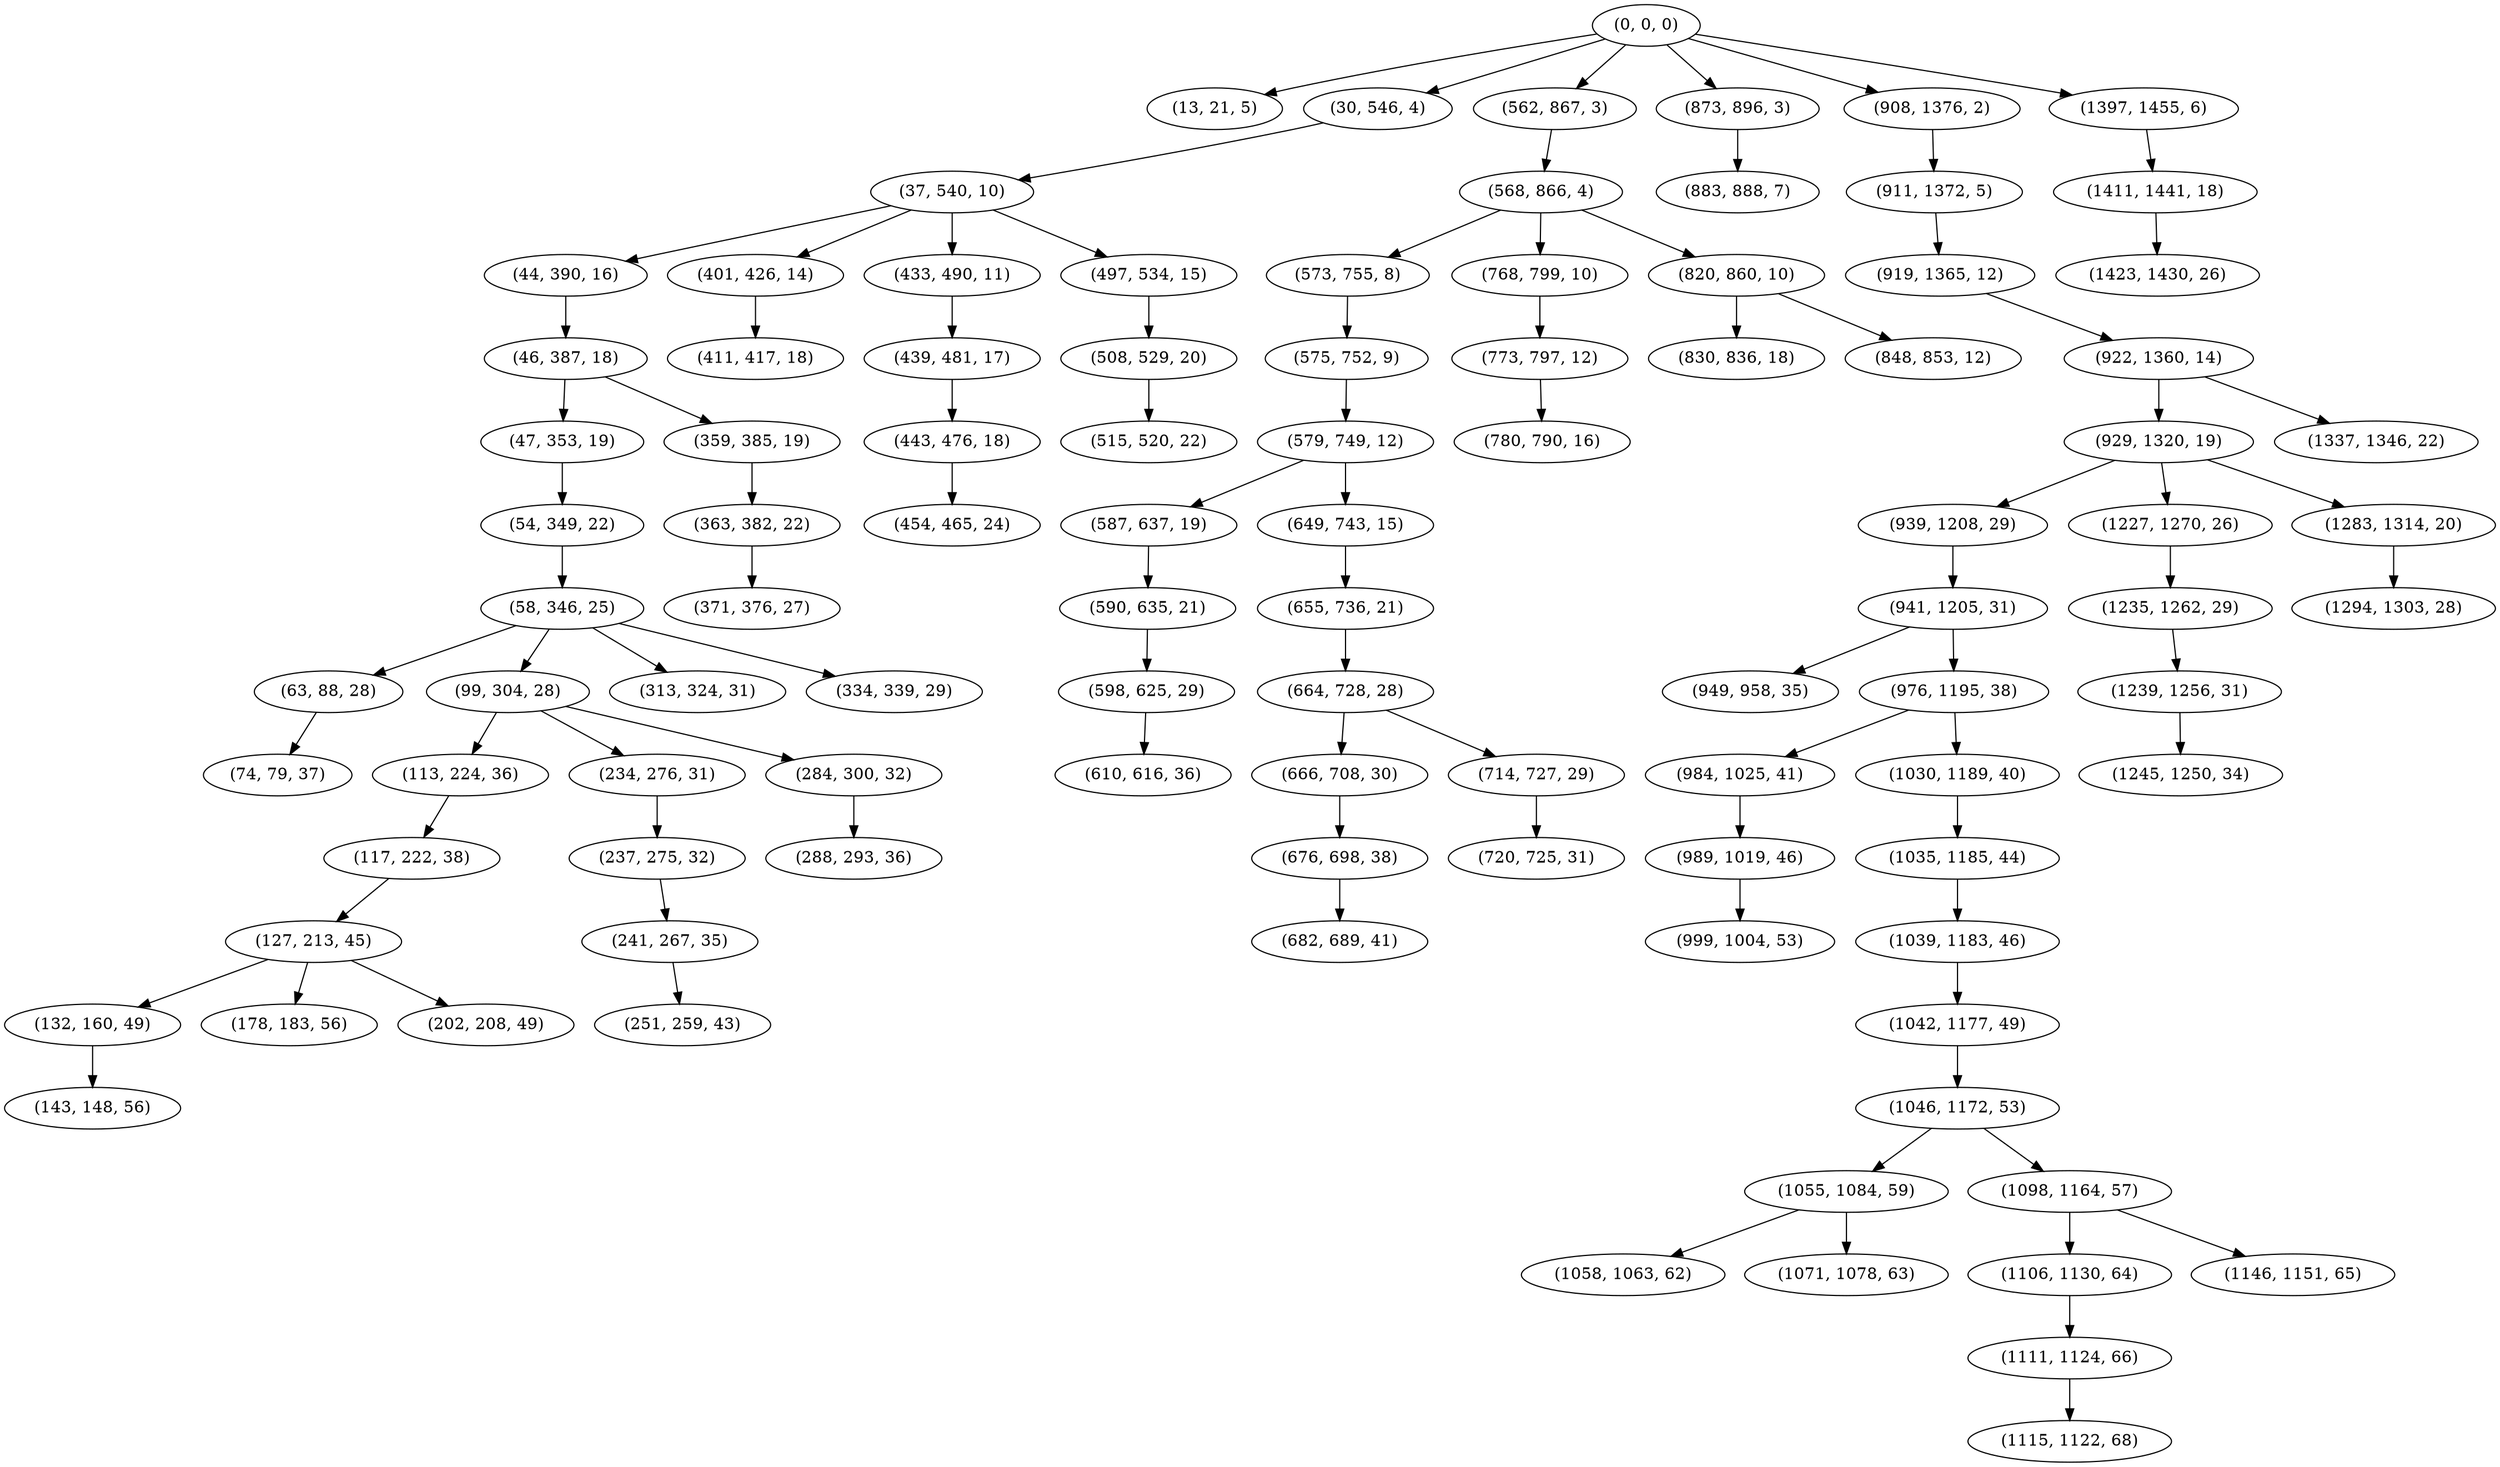 digraph tree {
    "(0, 0, 0)";
    "(13, 21, 5)";
    "(30, 546, 4)";
    "(37, 540, 10)";
    "(44, 390, 16)";
    "(46, 387, 18)";
    "(47, 353, 19)";
    "(54, 349, 22)";
    "(58, 346, 25)";
    "(63, 88, 28)";
    "(74, 79, 37)";
    "(99, 304, 28)";
    "(113, 224, 36)";
    "(117, 222, 38)";
    "(127, 213, 45)";
    "(132, 160, 49)";
    "(143, 148, 56)";
    "(178, 183, 56)";
    "(202, 208, 49)";
    "(234, 276, 31)";
    "(237, 275, 32)";
    "(241, 267, 35)";
    "(251, 259, 43)";
    "(284, 300, 32)";
    "(288, 293, 36)";
    "(313, 324, 31)";
    "(334, 339, 29)";
    "(359, 385, 19)";
    "(363, 382, 22)";
    "(371, 376, 27)";
    "(401, 426, 14)";
    "(411, 417, 18)";
    "(433, 490, 11)";
    "(439, 481, 17)";
    "(443, 476, 18)";
    "(454, 465, 24)";
    "(497, 534, 15)";
    "(508, 529, 20)";
    "(515, 520, 22)";
    "(562, 867, 3)";
    "(568, 866, 4)";
    "(573, 755, 8)";
    "(575, 752, 9)";
    "(579, 749, 12)";
    "(587, 637, 19)";
    "(590, 635, 21)";
    "(598, 625, 29)";
    "(610, 616, 36)";
    "(649, 743, 15)";
    "(655, 736, 21)";
    "(664, 728, 28)";
    "(666, 708, 30)";
    "(676, 698, 38)";
    "(682, 689, 41)";
    "(714, 727, 29)";
    "(720, 725, 31)";
    "(768, 799, 10)";
    "(773, 797, 12)";
    "(780, 790, 16)";
    "(820, 860, 10)";
    "(830, 836, 18)";
    "(848, 853, 12)";
    "(873, 896, 3)";
    "(883, 888, 7)";
    "(908, 1376, 2)";
    "(911, 1372, 5)";
    "(919, 1365, 12)";
    "(922, 1360, 14)";
    "(929, 1320, 19)";
    "(939, 1208, 29)";
    "(941, 1205, 31)";
    "(949, 958, 35)";
    "(976, 1195, 38)";
    "(984, 1025, 41)";
    "(989, 1019, 46)";
    "(999, 1004, 53)";
    "(1030, 1189, 40)";
    "(1035, 1185, 44)";
    "(1039, 1183, 46)";
    "(1042, 1177, 49)";
    "(1046, 1172, 53)";
    "(1055, 1084, 59)";
    "(1058, 1063, 62)";
    "(1071, 1078, 63)";
    "(1098, 1164, 57)";
    "(1106, 1130, 64)";
    "(1111, 1124, 66)";
    "(1115, 1122, 68)";
    "(1146, 1151, 65)";
    "(1227, 1270, 26)";
    "(1235, 1262, 29)";
    "(1239, 1256, 31)";
    "(1245, 1250, 34)";
    "(1283, 1314, 20)";
    "(1294, 1303, 28)";
    "(1337, 1346, 22)";
    "(1397, 1455, 6)";
    "(1411, 1441, 18)";
    "(1423, 1430, 26)";
    "(0, 0, 0)" -> "(13, 21, 5)";
    "(0, 0, 0)" -> "(30, 546, 4)";
    "(0, 0, 0)" -> "(562, 867, 3)";
    "(0, 0, 0)" -> "(873, 896, 3)";
    "(0, 0, 0)" -> "(908, 1376, 2)";
    "(0, 0, 0)" -> "(1397, 1455, 6)";
    "(30, 546, 4)" -> "(37, 540, 10)";
    "(37, 540, 10)" -> "(44, 390, 16)";
    "(37, 540, 10)" -> "(401, 426, 14)";
    "(37, 540, 10)" -> "(433, 490, 11)";
    "(37, 540, 10)" -> "(497, 534, 15)";
    "(44, 390, 16)" -> "(46, 387, 18)";
    "(46, 387, 18)" -> "(47, 353, 19)";
    "(46, 387, 18)" -> "(359, 385, 19)";
    "(47, 353, 19)" -> "(54, 349, 22)";
    "(54, 349, 22)" -> "(58, 346, 25)";
    "(58, 346, 25)" -> "(63, 88, 28)";
    "(58, 346, 25)" -> "(99, 304, 28)";
    "(58, 346, 25)" -> "(313, 324, 31)";
    "(58, 346, 25)" -> "(334, 339, 29)";
    "(63, 88, 28)" -> "(74, 79, 37)";
    "(99, 304, 28)" -> "(113, 224, 36)";
    "(99, 304, 28)" -> "(234, 276, 31)";
    "(99, 304, 28)" -> "(284, 300, 32)";
    "(113, 224, 36)" -> "(117, 222, 38)";
    "(117, 222, 38)" -> "(127, 213, 45)";
    "(127, 213, 45)" -> "(132, 160, 49)";
    "(127, 213, 45)" -> "(178, 183, 56)";
    "(127, 213, 45)" -> "(202, 208, 49)";
    "(132, 160, 49)" -> "(143, 148, 56)";
    "(234, 276, 31)" -> "(237, 275, 32)";
    "(237, 275, 32)" -> "(241, 267, 35)";
    "(241, 267, 35)" -> "(251, 259, 43)";
    "(284, 300, 32)" -> "(288, 293, 36)";
    "(359, 385, 19)" -> "(363, 382, 22)";
    "(363, 382, 22)" -> "(371, 376, 27)";
    "(401, 426, 14)" -> "(411, 417, 18)";
    "(433, 490, 11)" -> "(439, 481, 17)";
    "(439, 481, 17)" -> "(443, 476, 18)";
    "(443, 476, 18)" -> "(454, 465, 24)";
    "(497, 534, 15)" -> "(508, 529, 20)";
    "(508, 529, 20)" -> "(515, 520, 22)";
    "(562, 867, 3)" -> "(568, 866, 4)";
    "(568, 866, 4)" -> "(573, 755, 8)";
    "(568, 866, 4)" -> "(768, 799, 10)";
    "(568, 866, 4)" -> "(820, 860, 10)";
    "(573, 755, 8)" -> "(575, 752, 9)";
    "(575, 752, 9)" -> "(579, 749, 12)";
    "(579, 749, 12)" -> "(587, 637, 19)";
    "(579, 749, 12)" -> "(649, 743, 15)";
    "(587, 637, 19)" -> "(590, 635, 21)";
    "(590, 635, 21)" -> "(598, 625, 29)";
    "(598, 625, 29)" -> "(610, 616, 36)";
    "(649, 743, 15)" -> "(655, 736, 21)";
    "(655, 736, 21)" -> "(664, 728, 28)";
    "(664, 728, 28)" -> "(666, 708, 30)";
    "(664, 728, 28)" -> "(714, 727, 29)";
    "(666, 708, 30)" -> "(676, 698, 38)";
    "(676, 698, 38)" -> "(682, 689, 41)";
    "(714, 727, 29)" -> "(720, 725, 31)";
    "(768, 799, 10)" -> "(773, 797, 12)";
    "(773, 797, 12)" -> "(780, 790, 16)";
    "(820, 860, 10)" -> "(830, 836, 18)";
    "(820, 860, 10)" -> "(848, 853, 12)";
    "(873, 896, 3)" -> "(883, 888, 7)";
    "(908, 1376, 2)" -> "(911, 1372, 5)";
    "(911, 1372, 5)" -> "(919, 1365, 12)";
    "(919, 1365, 12)" -> "(922, 1360, 14)";
    "(922, 1360, 14)" -> "(929, 1320, 19)";
    "(922, 1360, 14)" -> "(1337, 1346, 22)";
    "(929, 1320, 19)" -> "(939, 1208, 29)";
    "(929, 1320, 19)" -> "(1227, 1270, 26)";
    "(929, 1320, 19)" -> "(1283, 1314, 20)";
    "(939, 1208, 29)" -> "(941, 1205, 31)";
    "(941, 1205, 31)" -> "(949, 958, 35)";
    "(941, 1205, 31)" -> "(976, 1195, 38)";
    "(976, 1195, 38)" -> "(984, 1025, 41)";
    "(976, 1195, 38)" -> "(1030, 1189, 40)";
    "(984, 1025, 41)" -> "(989, 1019, 46)";
    "(989, 1019, 46)" -> "(999, 1004, 53)";
    "(1030, 1189, 40)" -> "(1035, 1185, 44)";
    "(1035, 1185, 44)" -> "(1039, 1183, 46)";
    "(1039, 1183, 46)" -> "(1042, 1177, 49)";
    "(1042, 1177, 49)" -> "(1046, 1172, 53)";
    "(1046, 1172, 53)" -> "(1055, 1084, 59)";
    "(1046, 1172, 53)" -> "(1098, 1164, 57)";
    "(1055, 1084, 59)" -> "(1058, 1063, 62)";
    "(1055, 1084, 59)" -> "(1071, 1078, 63)";
    "(1098, 1164, 57)" -> "(1106, 1130, 64)";
    "(1098, 1164, 57)" -> "(1146, 1151, 65)";
    "(1106, 1130, 64)" -> "(1111, 1124, 66)";
    "(1111, 1124, 66)" -> "(1115, 1122, 68)";
    "(1227, 1270, 26)" -> "(1235, 1262, 29)";
    "(1235, 1262, 29)" -> "(1239, 1256, 31)";
    "(1239, 1256, 31)" -> "(1245, 1250, 34)";
    "(1283, 1314, 20)" -> "(1294, 1303, 28)";
    "(1397, 1455, 6)" -> "(1411, 1441, 18)";
    "(1411, 1441, 18)" -> "(1423, 1430, 26)";
}
